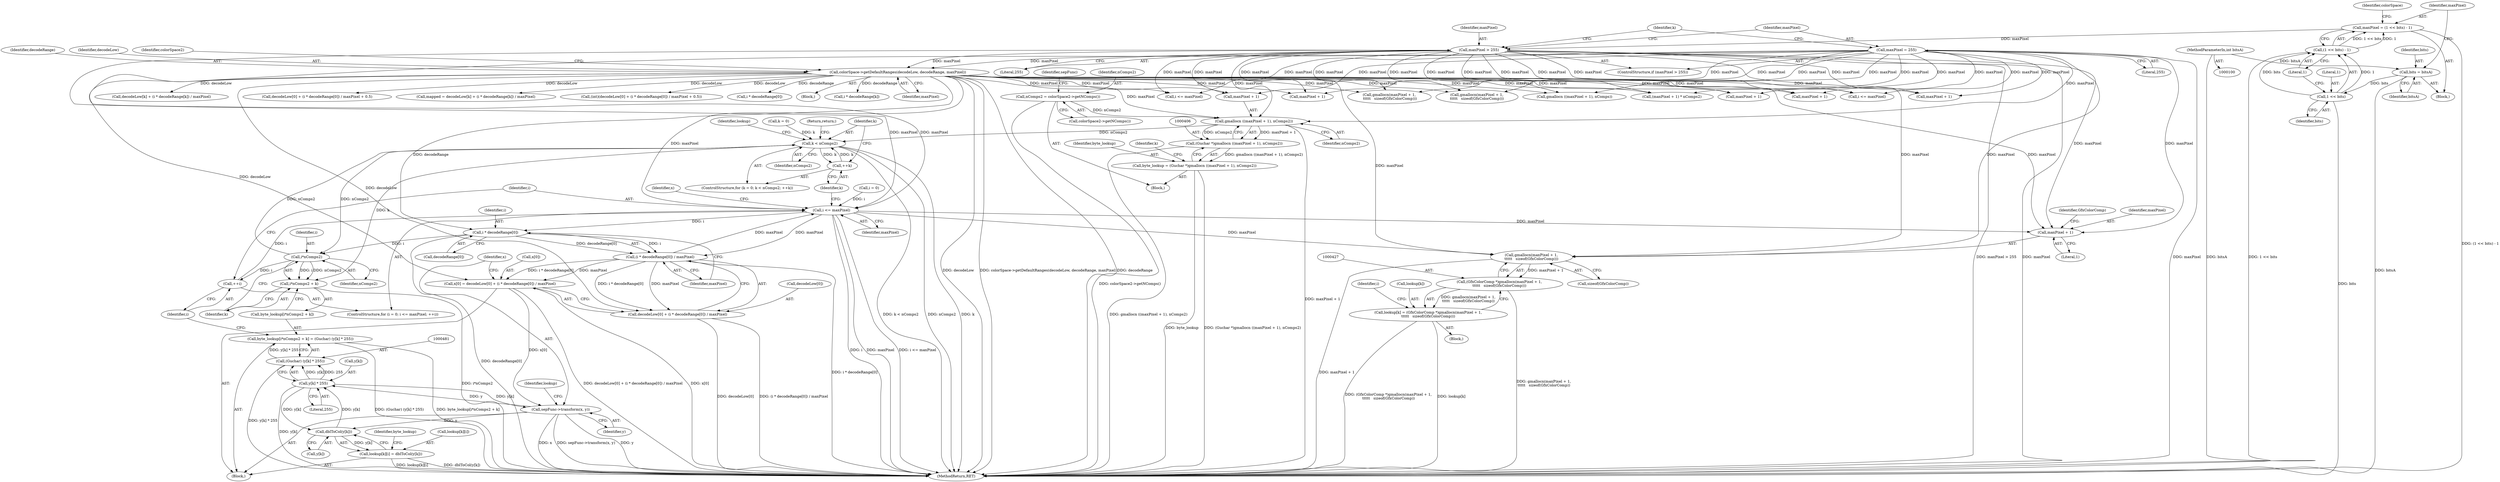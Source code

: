 digraph "0_poppler_7b2d314a61fd0e12f47c62996cb49ec0d1ba747a_4@API" {
"1000407" [label="(Call,gmallocn ((maxPixel + 1), nComps2))"];
"1000136" [label="(Call,maxPixel > 255)"];
"1000125" [label="(Call,maxPixel = (1 << bits) - 1)"];
"1000127" [label="(Call,(1 << bits) - 1)"];
"1000128" [label="(Call,1 << bits)"];
"1000122" [label="(Call,bits = bitsA)"];
"1000101" [label="(MethodParameterIn,int bitsA)"];
"1000163" [label="(Call,colorSpace->getDefaultRanges(decodeLow, decodeRange, maxPixel))"];
"1000139" [label="(Call,maxPixel = 255)"];
"1000397" [label="(Call,nComps2 = colorSpace2->getNComps())"];
"1000405" [label="(Call,(Guchar *)gmallocn ((maxPixel + 1), nComps2))"];
"1000403" [label="(Call,byte_lookup = (Guchar *)gmallocn ((maxPixel + 1), nComps2))"];
"1000416" [label="(Call,k < nComps2)"];
"1000419" [label="(Call,++k)"];
"1000476" [label="(Call,i*nComps2)"];
"1000441" [label="(Call,++i)"];
"1000438" [label="(Call,i <= maxPixel)"];
"1000428" [label="(Call,gmallocn(maxPixel + 1,\n\t\t\t\t\t   sizeof(GfxColorComp)))"];
"1000426" [label="(Call,(GfxColorComp *)gmallocn(maxPixel + 1,\n\t\t\t\t\t   sizeof(GfxColorComp)))"];
"1000422" [label="(Call,lookup[k] = (GfxColorComp *)gmallocn(maxPixel + 1,\n\t\t\t\t\t   sizeof(GfxColorComp)))"];
"1000429" [label="(Call,maxPixel + 1)"];
"1000453" [label="(Call,i * decodeRange[0])"];
"1000452" [label="(Call,(i * decodeRange[0]) / maxPixel)"];
"1000444" [label="(Call,x[0] = decodeLow[0] + (i * decodeRange[0]) / maxPixel)"];
"1000459" [label="(Call,sepFunc->transform(x, y))"];
"1000468" [label="(Call,dblToCol(y[k]))"];
"1000462" [label="(Call,lookup[k][i] = dblToCol(y[k]))"];
"1000482" [label="(Call,y[k] * 255)"];
"1000480" [label="(Call,(Guchar) (y[k] * 255))"];
"1000472" [label="(Call,byte_lookup[i*nComps2 + k] = (Guchar) (y[k] * 255))"];
"1000448" [label="(Call,decodeLow[0] + (i * decodeRange[0]) / maxPixel)"];
"1000475" [label="(Call,i*nComps2 + k)"];
"1000494" [label="(Call,maxPixel + 1)"];
"1000482" [label="(Call,y[k] * 255)"];
"1000453" [label="(Call,i * decodeRange[0])"];
"1000401" [label="(Identifier,sepFunc)"];
"1000515" [label="(Call,maxPixel + 1)"];
"1000477" [label="(Identifier,i)"];
"1000469" [label="(Call,y[k])"];
"1000449" [label="(Call,decodeLow[0])"];
"1000475" [label="(Call,i*nComps2 + k)"];
"1000127" [label="(Call,(1 << bits) - 1)"];
"1000293" [label="(Call,gmallocn(maxPixel + 1,\n \t\t\t\t\t   sizeof(GfxColorComp)))"];
"1000514" [label="(Call,gmallocn(maxPixel + 1,\n\t\t\t\t\t   sizeof(GfxColorComp)))"];
"1000137" [label="(Identifier,maxPixel)"];
"1000131" [label="(Literal,1)"];
"1000128" [label="(Call,1 << bits)"];
"1000532" [label="(Call,decodeLow[k] + (i * decodeRange[k]) / maxPixel)"];
"1000313" [label="(Call,decodeLow[0] + (i * decodeRange[0]) / maxPixel + 0.5)"];
"1000594" [label="(MethodReturn,RET)"];
"1000403" [label="(Call,byte_lookup = (Guchar *)gmallocn ((maxPixel + 1), nComps2))"];
"1000444" [label="(Call,x[0] = decodeLow[0] + (i * decodeRange[0]) / maxPixel)"];
"1000139" [label="(Call,maxPixel = 255)"];
"1000122" [label="(Call,bits = bitsA)"];
"1000436" [label="(Identifier,i)"];
"1000104" [label="(Block,)"];
"1000433" [label="(Identifier,GfxColorComp)"];
"1000418" [label="(Identifier,nComps2)"];
"1000479" [label="(Identifier,k)"];
"1000530" [label="(Call,mapped = decodeLow[k] + (i * decodeRange[k]) / maxPixel)"];
"1000125" [label="(Call,maxPixel = (1 << bits) - 1)"];
"1000455" [label="(Call,decodeRange[0])"];
"1000454" [label="(Identifier,i)"];
"1000101" [label="(MethodParameterIn,int bitsA)"];
"1000405" [label="(Call,(Guchar *)gmallocn ((maxPixel + 1), nComps2))"];
"1000461" [label="(Identifier,y)"];
"1000421" [label="(Block,)"];
"1000435" [label="(Call,i = 0)"];
"1000136" [label="(Call,maxPixel > 255)"];
"1000478" [label="(Identifier,nComps2)"];
"1000144" [label="(Identifier,k)"];
"1000413" [label="(Call,k = 0)"];
"1000236" [label="(Identifier,colorSpace2)"];
"1000311" [label="(Call,(int)(decodeLow[0] + (i * decodeRange[0]) / maxPixel + 0.5))"];
"1000319" [label="(Call,i * decodeRange[0])"];
"1000422" [label="(Call,lookup[k] = (GfxColorComp *)gmallocn(maxPixel + 1,\n\t\t\t\t\t   sizeof(GfxColorComp)))"];
"1000428" [label="(Call,gmallocn(maxPixel + 1,\n\t\t\t\t\t   sizeof(GfxColorComp)))"];
"1000432" [label="(Call,sizeof(GfxColorComp))"];
"1000483" [label="(Call,y[k])"];
"1000434" [label="(ControlStructure,for (i = 0; i <= maxPixel; ++i))"];
"1000459" [label="(Call,sepFunc->transform(x, y))"];
"1000159" [label="(Block,)"];
"1000493" [label="(Call,gmallocn ((maxPixel + 1), nComps))"];
"1000165" [label="(Identifier,decodeRange)"];
"1000164" [label="(Identifier,decodeLow)"];
"1000430" [label="(Identifier,maxPixel)"];
"1000126" [label="(Identifier,maxPixel)"];
"1000474" [label="(Identifier,byte_lookup)"];
"1000448" [label="(Call,decodeLow[0] + (i * decodeRange[0]) / maxPixel)"];
"1000438" [label="(Call,i <= maxPixel)"];
"1000446" [label="(Identifier,x)"];
"1000140" [label="(Identifier,maxPixel)"];
"1000417" [label="(Identifier,k)"];
"1000130" [label="(Identifier,bits)"];
"1000463" [label="(Call,lookup[k][i])"];
"1000439" [label="(Identifier,i)"];
"1000443" [label="(Block,)"];
"1000486" [label="(Literal,255)"];
"1000537" [label="(Call,i * decodeRange[k])"];
"1000166" [label="(Identifier,maxPixel)"];
"1000426" [label="(Call,(GfxColorComp *)gmallocn(maxPixel + 1,\n\t\t\t\t\t   sizeof(GfxColorComp)))"];
"1000133" [label="(Identifier,colorSpace)"];
"1000141" [label="(Literal,255)"];
"1000431" [label="(Literal,1)"];
"1000407" [label="(Call,gmallocn ((maxPixel + 1), nComps2))"];
"1000129" [label="(Literal,1)"];
"1000411" [label="(Identifier,nComps2)"];
"1000408" [label="(Call,maxPixel + 1)"];
"1000419" [label="(Call,++k)"];
"1000272" [label="(Call,(maxPixel + 1) * nComps2)"];
"1000294" [label="(Call,maxPixel + 1)"];
"1000442" [label="(Identifier,i)"];
"1000423" [label="(Call,lookup[k])"];
"1000397" [label="(Call,nComps2 = colorSpace2->getNComps())"];
"1000584" [label="(Return,return;)"];
"1000462" [label="(Call,lookup[k][i] = dblToCol(y[k]))"];
"1000429" [label="(Call,maxPixel + 1)"];
"1000460" [label="(Identifier,x)"];
"1000468" [label="(Call,dblToCol(y[k]))"];
"1000399" [label="(Call,colorSpace2->getNComps())"];
"1000420" [label="(Identifier,k)"];
"1000452" [label="(Call,(i * decodeRange[0]) / maxPixel)"];
"1000476" [label="(Call,i*nComps2)"];
"1000138" [label="(Literal,255)"];
"1000163" [label="(Call,colorSpace->getDefaultRanges(decodeLow, decodeRange, maxPixel))"];
"1000465" [label="(Identifier,lookup)"];
"1000303" [label="(Call,i <= maxPixel)"];
"1000124" [label="(Identifier,bitsA)"];
"1000440" [label="(Identifier,maxPixel)"];
"1000135" [label="(ControlStructure,if (maxPixel > 255))"];
"1000480" [label="(Call,(Guchar) (y[k] * 255))"];
"1000123" [label="(Identifier,bits)"];
"1000424" [label="(Identifier,lookup)"];
"1000388" [label="(Block,)"];
"1000398" [label="(Identifier,nComps2)"];
"1000441" [label="(Call,++i)"];
"1000524" [label="(Call,i <= maxPixel)"];
"1000273" [label="(Call,maxPixel + 1)"];
"1000472" [label="(Call,byte_lookup[i*nComps2 + k] = (Guchar) (y[k] * 255))"];
"1000445" [label="(Call,x[0])"];
"1000458" [label="(Identifier,maxPixel)"];
"1000414" [label="(Identifier,k)"];
"1000404" [label="(Identifier,byte_lookup)"];
"1000416" [label="(Call,k < nComps2)"];
"1000412" [label="(ControlStructure,for (k = 0; k < nComps2; ++k))"];
"1000473" [label="(Call,byte_lookup[i*nComps2 + k])"];
"1000407" -> "1000405"  [label="AST: "];
"1000407" -> "1000411"  [label="CFG: "];
"1000408" -> "1000407"  [label="AST: "];
"1000411" -> "1000407"  [label="AST: "];
"1000405" -> "1000407"  [label="CFG: "];
"1000407" -> "1000594"  [label="DDG: maxPixel + 1"];
"1000407" -> "1000405"  [label="DDG: maxPixel + 1"];
"1000407" -> "1000405"  [label="DDG: nComps2"];
"1000136" -> "1000407"  [label="DDG: maxPixel"];
"1000163" -> "1000407"  [label="DDG: maxPixel"];
"1000139" -> "1000407"  [label="DDG: maxPixel"];
"1000397" -> "1000407"  [label="DDG: nComps2"];
"1000407" -> "1000416"  [label="DDG: nComps2"];
"1000136" -> "1000135"  [label="AST: "];
"1000136" -> "1000138"  [label="CFG: "];
"1000137" -> "1000136"  [label="AST: "];
"1000138" -> "1000136"  [label="AST: "];
"1000140" -> "1000136"  [label="CFG: "];
"1000144" -> "1000136"  [label="CFG: "];
"1000136" -> "1000594"  [label="DDG: maxPixel > 255"];
"1000136" -> "1000594"  [label="DDG: maxPixel"];
"1000125" -> "1000136"  [label="DDG: maxPixel"];
"1000136" -> "1000163"  [label="DDG: maxPixel"];
"1000136" -> "1000272"  [label="DDG: maxPixel"];
"1000136" -> "1000273"  [label="DDG: maxPixel"];
"1000136" -> "1000293"  [label="DDG: maxPixel"];
"1000136" -> "1000294"  [label="DDG: maxPixel"];
"1000136" -> "1000303"  [label="DDG: maxPixel"];
"1000136" -> "1000408"  [label="DDG: maxPixel"];
"1000136" -> "1000428"  [label="DDG: maxPixel"];
"1000136" -> "1000429"  [label="DDG: maxPixel"];
"1000136" -> "1000438"  [label="DDG: maxPixel"];
"1000136" -> "1000493"  [label="DDG: maxPixel"];
"1000136" -> "1000494"  [label="DDG: maxPixel"];
"1000136" -> "1000514"  [label="DDG: maxPixel"];
"1000136" -> "1000515"  [label="DDG: maxPixel"];
"1000136" -> "1000524"  [label="DDG: maxPixel"];
"1000125" -> "1000104"  [label="AST: "];
"1000125" -> "1000127"  [label="CFG: "];
"1000126" -> "1000125"  [label="AST: "];
"1000127" -> "1000125"  [label="AST: "];
"1000133" -> "1000125"  [label="CFG: "];
"1000125" -> "1000594"  [label="DDG: (1 << bits) - 1"];
"1000127" -> "1000125"  [label="DDG: 1 << bits"];
"1000127" -> "1000125"  [label="DDG: 1"];
"1000127" -> "1000131"  [label="CFG: "];
"1000128" -> "1000127"  [label="AST: "];
"1000131" -> "1000127"  [label="AST: "];
"1000127" -> "1000594"  [label="DDG: 1 << bits"];
"1000128" -> "1000127"  [label="DDG: 1"];
"1000128" -> "1000127"  [label="DDG: bits"];
"1000128" -> "1000130"  [label="CFG: "];
"1000129" -> "1000128"  [label="AST: "];
"1000130" -> "1000128"  [label="AST: "];
"1000131" -> "1000128"  [label="CFG: "];
"1000128" -> "1000594"  [label="DDG: bits"];
"1000122" -> "1000128"  [label="DDG: bits"];
"1000122" -> "1000104"  [label="AST: "];
"1000122" -> "1000124"  [label="CFG: "];
"1000123" -> "1000122"  [label="AST: "];
"1000124" -> "1000122"  [label="AST: "];
"1000126" -> "1000122"  [label="CFG: "];
"1000122" -> "1000594"  [label="DDG: bitsA"];
"1000101" -> "1000122"  [label="DDG: bitsA"];
"1000101" -> "1000100"  [label="AST: "];
"1000101" -> "1000594"  [label="DDG: bitsA"];
"1000163" -> "1000159"  [label="AST: "];
"1000163" -> "1000166"  [label="CFG: "];
"1000164" -> "1000163"  [label="AST: "];
"1000165" -> "1000163"  [label="AST: "];
"1000166" -> "1000163"  [label="AST: "];
"1000236" -> "1000163"  [label="CFG: "];
"1000163" -> "1000594"  [label="DDG: decodeLow"];
"1000163" -> "1000594"  [label="DDG: colorSpace->getDefaultRanges(decodeLow, decodeRange, maxPixel)"];
"1000163" -> "1000594"  [label="DDG: decodeRange"];
"1000139" -> "1000163"  [label="DDG: maxPixel"];
"1000163" -> "1000272"  [label="DDG: maxPixel"];
"1000163" -> "1000273"  [label="DDG: maxPixel"];
"1000163" -> "1000293"  [label="DDG: maxPixel"];
"1000163" -> "1000294"  [label="DDG: maxPixel"];
"1000163" -> "1000303"  [label="DDG: maxPixel"];
"1000163" -> "1000311"  [label="DDG: decodeLow"];
"1000163" -> "1000313"  [label="DDG: decodeLow"];
"1000163" -> "1000319"  [label="DDG: decodeRange"];
"1000163" -> "1000408"  [label="DDG: maxPixel"];
"1000163" -> "1000428"  [label="DDG: maxPixel"];
"1000163" -> "1000429"  [label="DDG: maxPixel"];
"1000163" -> "1000438"  [label="DDG: maxPixel"];
"1000163" -> "1000444"  [label="DDG: decodeLow"];
"1000163" -> "1000448"  [label="DDG: decodeLow"];
"1000163" -> "1000453"  [label="DDG: decodeRange"];
"1000163" -> "1000493"  [label="DDG: maxPixel"];
"1000163" -> "1000494"  [label="DDG: maxPixel"];
"1000163" -> "1000514"  [label="DDG: maxPixel"];
"1000163" -> "1000515"  [label="DDG: maxPixel"];
"1000163" -> "1000524"  [label="DDG: maxPixel"];
"1000163" -> "1000530"  [label="DDG: decodeLow"];
"1000163" -> "1000532"  [label="DDG: decodeLow"];
"1000163" -> "1000537"  [label="DDG: decodeRange"];
"1000139" -> "1000135"  [label="AST: "];
"1000139" -> "1000141"  [label="CFG: "];
"1000140" -> "1000139"  [label="AST: "];
"1000141" -> "1000139"  [label="AST: "];
"1000144" -> "1000139"  [label="CFG: "];
"1000139" -> "1000594"  [label="DDG: maxPixel"];
"1000139" -> "1000272"  [label="DDG: maxPixel"];
"1000139" -> "1000273"  [label="DDG: maxPixel"];
"1000139" -> "1000293"  [label="DDG: maxPixel"];
"1000139" -> "1000294"  [label="DDG: maxPixel"];
"1000139" -> "1000303"  [label="DDG: maxPixel"];
"1000139" -> "1000408"  [label="DDG: maxPixel"];
"1000139" -> "1000428"  [label="DDG: maxPixel"];
"1000139" -> "1000429"  [label="DDG: maxPixel"];
"1000139" -> "1000438"  [label="DDG: maxPixel"];
"1000139" -> "1000493"  [label="DDG: maxPixel"];
"1000139" -> "1000494"  [label="DDG: maxPixel"];
"1000139" -> "1000514"  [label="DDG: maxPixel"];
"1000139" -> "1000515"  [label="DDG: maxPixel"];
"1000139" -> "1000524"  [label="DDG: maxPixel"];
"1000397" -> "1000388"  [label="AST: "];
"1000397" -> "1000399"  [label="CFG: "];
"1000398" -> "1000397"  [label="AST: "];
"1000399" -> "1000397"  [label="AST: "];
"1000401" -> "1000397"  [label="CFG: "];
"1000397" -> "1000594"  [label="DDG: colorSpace2->getNComps()"];
"1000405" -> "1000403"  [label="AST: "];
"1000406" -> "1000405"  [label="AST: "];
"1000403" -> "1000405"  [label="CFG: "];
"1000405" -> "1000594"  [label="DDG: gmallocn ((maxPixel + 1), nComps2)"];
"1000405" -> "1000403"  [label="DDG: gmallocn ((maxPixel + 1), nComps2)"];
"1000403" -> "1000388"  [label="AST: "];
"1000404" -> "1000403"  [label="AST: "];
"1000414" -> "1000403"  [label="CFG: "];
"1000403" -> "1000594"  [label="DDG: (Guchar *)gmallocn ((maxPixel + 1), nComps2)"];
"1000403" -> "1000594"  [label="DDG: byte_lookup"];
"1000416" -> "1000412"  [label="AST: "];
"1000416" -> "1000418"  [label="CFG: "];
"1000417" -> "1000416"  [label="AST: "];
"1000418" -> "1000416"  [label="AST: "];
"1000424" -> "1000416"  [label="CFG: "];
"1000584" -> "1000416"  [label="CFG: "];
"1000416" -> "1000594"  [label="DDG: k < nComps2"];
"1000416" -> "1000594"  [label="DDG: nComps2"];
"1000416" -> "1000594"  [label="DDG: k"];
"1000419" -> "1000416"  [label="DDG: k"];
"1000413" -> "1000416"  [label="DDG: k"];
"1000476" -> "1000416"  [label="DDG: nComps2"];
"1000416" -> "1000419"  [label="DDG: k"];
"1000416" -> "1000476"  [label="DDG: nComps2"];
"1000416" -> "1000475"  [label="DDG: k"];
"1000419" -> "1000412"  [label="AST: "];
"1000419" -> "1000420"  [label="CFG: "];
"1000420" -> "1000419"  [label="AST: "];
"1000417" -> "1000419"  [label="CFG: "];
"1000476" -> "1000475"  [label="AST: "];
"1000476" -> "1000478"  [label="CFG: "];
"1000477" -> "1000476"  [label="AST: "];
"1000478" -> "1000476"  [label="AST: "];
"1000479" -> "1000476"  [label="CFG: "];
"1000476" -> "1000441"  [label="DDG: i"];
"1000476" -> "1000475"  [label="DDG: i"];
"1000476" -> "1000475"  [label="DDG: nComps2"];
"1000453" -> "1000476"  [label="DDG: i"];
"1000441" -> "1000434"  [label="AST: "];
"1000441" -> "1000442"  [label="CFG: "];
"1000442" -> "1000441"  [label="AST: "];
"1000439" -> "1000441"  [label="CFG: "];
"1000441" -> "1000438"  [label="DDG: i"];
"1000438" -> "1000434"  [label="AST: "];
"1000438" -> "1000440"  [label="CFG: "];
"1000439" -> "1000438"  [label="AST: "];
"1000440" -> "1000438"  [label="AST: "];
"1000446" -> "1000438"  [label="CFG: "];
"1000420" -> "1000438"  [label="CFG: "];
"1000438" -> "1000594"  [label="DDG: maxPixel"];
"1000438" -> "1000594"  [label="DDG: i <= maxPixel"];
"1000438" -> "1000594"  [label="DDG: i"];
"1000438" -> "1000428"  [label="DDG: maxPixel"];
"1000438" -> "1000429"  [label="DDG: maxPixel"];
"1000435" -> "1000438"  [label="DDG: i"];
"1000452" -> "1000438"  [label="DDG: maxPixel"];
"1000438" -> "1000453"  [label="DDG: i"];
"1000438" -> "1000452"  [label="DDG: maxPixel"];
"1000428" -> "1000426"  [label="AST: "];
"1000428" -> "1000432"  [label="CFG: "];
"1000429" -> "1000428"  [label="AST: "];
"1000432" -> "1000428"  [label="AST: "];
"1000426" -> "1000428"  [label="CFG: "];
"1000428" -> "1000594"  [label="DDG: maxPixel + 1"];
"1000428" -> "1000426"  [label="DDG: maxPixel + 1"];
"1000426" -> "1000422"  [label="AST: "];
"1000427" -> "1000426"  [label="AST: "];
"1000422" -> "1000426"  [label="CFG: "];
"1000426" -> "1000594"  [label="DDG: gmallocn(maxPixel + 1,\n\t\t\t\t\t   sizeof(GfxColorComp))"];
"1000426" -> "1000422"  [label="DDG: gmallocn(maxPixel + 1,\n\t\t\t\t\t   sizeof(GfxColorComp))"];
"1000422" -> "1000421"  [label="AST: "];
"1000423" -> "1000422"  [label="AST: "];
"1000436" -> "1000422"  [label="CFG: "];
"1000422" -> "1000594"  [label="DDG: (GfxColorComp *)gmallocn(maxPixel + 1,\n\t\t\t\t\t   sizeof(GfxColorComp))"];
"1000422" -> "1000594"  [label="DDG: lookup[k]"];
"1000429" -> "1000431"  [label="CFG: "];
"1000430" -> "1000429"  [label="AST: "];
"1000431" -> "1000429"  [label="AST: "];
"1000433" -> "1000429"  [label="CFG: "];
"1000453" -> "1000452"  [label="AST: "];
"1000453" -> "1000455"  [label="CFG: "];
"1000454" -> "1000453"  [label="AST: "];
"1000455" -> "1000453"  [label="AST: "];
"1000458" -> "1000453"  [label="CFG: "];
"1000453" -> "1000594"  [label="DDG: decodeRange[0]"];
"1000453" -> "1000452"  [label="DDG: i"];
"1000453" -> "1000452"  [label="DDG: decodeRange[0]"];
"1000452" -> "1000448"  [label="AST: "];
"1000452" -> "1000458"  [label="CFG: "];
"1000458" -> "1000452"  [label="AST: "];
"1000448" -> "1000452"  [label="CFG: "];
"1000452" -> "1000594"  [label="DDG: i * decodeRange[0]"];
"1000452" -> "1000444"  [label="DDG: i * decodeRange[0]"];
"1000452" -> "1000444"  [label="DDG: maxPixel"];
"1000452" -> "1000448"  [label="DDG: i * decodeRange[0]"];
"1000452" -> "1000448"  [label="DDG: maxPixel"];
"1000444" -> "1000443"  [label="AST: "];
"1000444" -> "1000448"  [label="CFG: "];
"1000445" -> "1000444"  [label="AST: "];
"1000448" -> "1000444"  [label="AST: "];
"1000460" -> "1000444"  [label="CFG: "];
"1000444" -> "1000594"  [label="DDG: x[0]"];
"1000444" -> "1000594"  [label="DDG: decodeLow[0] + (i * decodeRange[0]) / maxPixel"];
"1000444" -> "1000459"  [label="DDG: x[0]"];
"1000459" -> "1000443"  [label="AST: "];
"1000459" -> "1000461"  [label="CFG: "];
"1000460" -> "1000459"  [label="AST: "];
"1000461" -> "1000459"  [label="AST: "];
"1000465" -> "1000459"  [label="CFG: "];
"1000459" -> "1000594"  [label="DDG: y"];
"1000459" -> "1000594"  [label="DDG: x"];
"1000459" -> "1000594"  [label="DDG: sepFunc->transform(x, y)"];
"1000482" -> "1000459"  [label="DDG: y[k]"];
"1000459" -> "1000468"  [label="DDG: y"];
"1000459" -> "1000482"  [label="DDG: y"];
"1000468" -> "1000462"  [label="AST: "];
"1000468" -> "1000469"  [label="CFG: "];
"1000469" -> "1000468"  [label="AST: "];
"1000462" -> "1000468"  [label="CFG: "];
"1000468" -> "1000462"  [label="DDG: y[k]"];
"1000482" -> "1000468"  [label="DDG: y[k]"];
"1000468" -> "1000482"  [label="DDG: y[k]"];
"1000462" -> "1000443"  [label="AST: "];
"1000463" -> "1000462"  [label="AST: "];
"1000474" -> "1000462"  [label="CFG: "];
"1000462" -> "1000594"  [label="DDG: dblToCol(y[k])"];
"1000462" -> "1000594"  [label="DDG: lookup[k][i]"];
"1000482" -> "1000480"  [label="AST: "];
"1000482" -> "1000486"  [label="CFG: "];
"1000483" -> "1000482"  [label="AST: "];
"1000486" -> "1000482"  [label="AST: "];
"1000480" -> "1000482"  [label="CFG: "];
"1000482" -> "1000594"  [label="DDG: y[k]"];
"1000482" -> "1000480"  [label="DDG: y[k]"];
"1000482" -> "1000480"  [label="DDG: 255"];
"1000480" -> "1000472"  [label="AST: "];
"1000481" -> "1000480"  [label="AST: "];
"1000472" -> "1000480"  [label="CFG: "];
"1000480" -> "1000594"  [label="DDG: y[k] * 255"];
"1000480" -> "1000472"  [label="DDG: y[k] * 255"];
"1000472" -> "1000443"  [label="AST: "];
"1000473" -> "1000472"  [label="AST: "];
"1000442" -> "1000472"  [label="CFG: "];
"1000472" -> "1000594"  [label="DDG: (Guchar) (y[k] * 255)"];
"1000472" -> "1000594"  [label="DDG: byte_lookup[i*nComps2 + k]"];
"1000449" -> "1000448"  [label="AST: "];
"1000448" -> "1000594"  [label="DDG: (i * decodeRange[0]) / maxPixel"];
"1000448" -> "1000594"  [label="DDG: decodeLow[0]"];
"1000475" -> "1000473"  [label="AST: "];
"1000475" -> "1000479"  [label="CFG: "];
"1000479" -> "1000475"  [label="AST: "];
"1000473" -> "1000475"  [label="CFG: "];
"1000475" -> "1000594"  [label="DDG: i*nComps2"];
}
